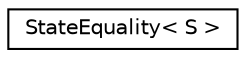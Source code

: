 digraph "Graphical Class Hierarchy"
{
 // INTERACTIVE_SVG=YES
 // LATEX_PDF_SIZE
  edge [fontname="Helvetica",fontsize="10",labelfontname="Helvetica",labelfontsize="10"];
  node [fontname="Helvetica",fontsize="10",shape=record];
  rankdir="LR";
  Node0 [label="StateEquality\< S \>",height=0.2,width=0.4,color="black", fillcolor="white", style="filled",URL="$structStateEquality.html",tooltip=" "];
}
